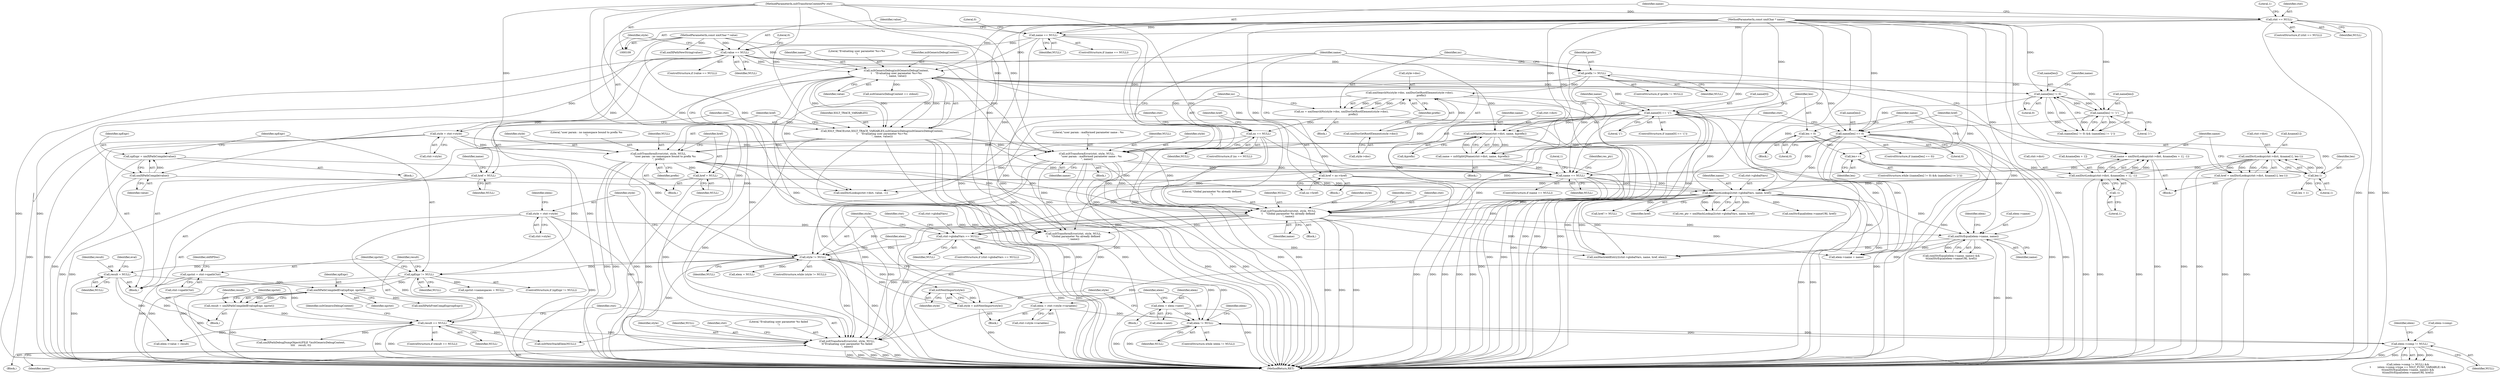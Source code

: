 digraph "0_Chrome_96dbafe288dbe2f0cc45fa3c39daf6d0c37acbab_45@pointer" {
"1000510" [label="(Call,xsltTransformError(ctxt, style, NULL,\n\t\t\"Evaluating user parameter %s failed\n\", name))"];
"1000258" [label="(Call,xsltTransformError(ctxt, style, NULL,\n                \"user param : no namespace bound to prefix %s\n\", prefix))"];
"1000147" [label="(Call,XSLT_TRACE(ctxt,XSLT_TRACE_VARIABLES,xsltGenericDebug(xsltGenericDebugContext,\n\t    \"Evaluating user parameter %s=%s\n\", name, value)))"];
"1000124" [label="(Call,ctxt == NULL)"];
"1000110" [label="(MethodParameterIn,xsltTransformContextPtr ctxt)"];
"1000150" [label="(Call,xsltGenericDebug(xsltGenericDebugContext,\n\t    \"Evaluating user parameter %s=%s\n\", name, value))"];
"1000131" [label="(Call,name == NULL)"];
"1000111" [label="(MethodParameterIn,const xmlChar * name)"];
"1000137" [label="(Call,value == NULL)"];
"1000112" [label="(MethodParameterIn,const xmlChar * value)"];
"1000142" [label="(Call,style = ctxt->style)"];
"1000254" [label="(Call,ns == NULL)"];
"1000242" [label="(Call,ns = xmlSearchNs(style->doc, xmlDocGetRootElement(style->doc),\n                             prefix))"];
"1000244" [label="(Call,xmlSearchNs(style->doc, xmlDocGetRootElement(style->doc),\n                             prefix))"];
"1000248" [label="(Call,xmlDocGetRootElement(style->doc))"];
"1000237" [label="(Call,prefix != NULL)"];
"1000190" [label="(Call,xsltTransformError(ctxt, style, NULL,\n           \"user param : malformed parameter name : %s\n\", name))"];
"1000184" [label="(Call,name[len] == 0)"];
"1000171" [label="(Call,name[len] != 0)"];
"1000176" [label="(Call,name[len] != '}')"];
"1000159" [label="(Call,name[0] == '{')"];
"1000294" [label="(Call,xsltTransformError(ctxt, style, NULL,\n\t    \"Global parameter %s already defined\n\", name))"];
"1000275" [label="(Call,name == NULL)"];
"1000211" [label="(Call,name = xmlDictLookup(ctxt->dict, &name[len + 1], -1))"];
"1000213" [label="(Call,xmlDictLookup(ctxt->dict, &name[len + 1], -1))"];
"1000200" [label="(Call,xmlDictLookup(ctxt->dict, &name[1], len-1))"];
"1000208" [label="(Call,len-1)"];
"1000181" [label="(Call,len++)"];
"1000166" [label="(Call,len = 0)"];
"1000223" [label="(Call,-1)"];
"1000227" [label="(Call,name = xsltSplitQName(ctxt->dict, name, &prefix))"];
"1000229" [label="(Call,xsltSplitQName(ctxt->dict, name, &prefix))"];
"1000283" [label="(Call,xmlHashLookup2(ctxt->globalVars, name, href))"];
"1000264" [label="(Call,href = NULL)"];
"1000198" [label="(Call,href = xmlDictLookup(ctxt->dict, &name[1], len-1))"];
"1000269" [label="(Call,href = ns->href)"];
"1000155" [label="(Call,href = NULL)"];
"1000367" [label="(Call,style = ctxt->style)"];
"1000506" [label="(Call,result == NULL)"];
"1000375" [label="(Call,result = NULL)"];
"1000313" [label="(Call,style != NULL)"];
"1000363" [label="(Call,style = xsltNextImport(style))"];
"1000365" [label="(Call,xsltNextImport(style))"];
"1000301" [label="(Call,ctxt->globalVars == NULL)"];
"1000325" [label="(Call,elem != NULL)"];
"1000317" [label="(Call,elem = ctxt->style->variables)"];
"1000358" [label="(Call,elem = elem->next)"];
"1000331" [label="(Call,elem->comp != NULL)"];
"1000468" [label="(Call,result = xmlXPathCompiledEval(xpExpr, xpctxt))"];
"1000470" [label="(Call,xmlXPathCompiledEval(xpExpr, xpctxt))"];
"1000388" [label="(Call,xpExpr != NULL)"];
"1000383" [label="(Call,xpExpr = xmlXPathCompile(value))"];
"1000385" [label="(Call,xmlXPathCompile(value))"];
"1000399" [label="(Call,xpctxt = ctxt->xpathCtxt)"];
"1000345" [label="(Call,xmlStrEqual(elem->name, name))"];
"1000182" [label="(Identifier,len)"];
"1000509" [label="(Block,)"];
"1000242" [label="(Call,ns = xmlSearchNs(style->doc, xmlDocGetRootElement(style->doc),\n                             prefix))"];
"1000564" [label="(Call,href != NULL)"];
"1000385" [label="(Call,xmlXPathCompile(value))"];
"1000326" [label="(Identifier,elem)"];
"1000243" [label="(Identifier,ns)"];
"1000349" [label="(Identifier,name)"];
"1000220" [label="(Call,len + 1)"];
"1000315" [label="(Identifier,NULL)"];
"1000258" [label="(Call,xsltTransformError(ctxt, style, NULL,\n                \"user param : no namespace bound to prefix %s\n\", prefix))"];
"1000151" [label="(Identifier,xsltGenericDebugContext)"];
"1000314" [label="(Identifier,style)"];
"1000257" [label="(Block,)"];
"1000137" [label="(Call,value == NULL)"];
"1000212" [label="(Identifier,name)"];
"1000270" [label="(Identifier,href)"];
"1000386" [label="(Identifier,value)"];
"1000373" [label="(Identifier,elem)"];
"1000301" [label="(Call,ctxt->globalVars == NULL)"];
"1000380" [label="(Identifier,eval)"];
"1000277" [label="(Identifier,NULL)"];
"1000141" [label="(Literal,0)"];
"1000213" [label="(Call,xmlDictLookup(ctxt->dict, &name[len + 1], -1))"];
"1000505" [label="(ControlStructure,if (result == NULL))"];
"1000210" [label="(Literal,1)"];
"1000156" [label="(Identifier,href)"];
"1000468" [label="(Call,result = xmlXPathCompiledEval(xpExpr, xpctxt))"];
"1000271" [label="(Call,ns->href)"];
"1000390" [label="(Identifier,NULL)"];
"1000346" [label="(Call,elem->name)"];
"1000211" [label="(Call,name = xmlDictLookup(ctxt->dict, &name[len + 1], -1))"];
"1000124" [label="(Call,ctxt == NULL)"];
"1000511" [label="(Identifier,ctxt)"];
"1000178" [label="(Identifier,name)"];
"1000608" [label="(Call,xmlHashAddEntry2(ctxt->globalVars, name, href, elem))"];
"1000240" [label="(Block,)"];
"1000217" [label="(Call,&name[len + 1])"];
"1000344" [label="(Call,(xmlStrEqual(elem->name, name)) &&\n\t\t(xmlStrEqual(elem->nameURI, href)))"];
"1000265" [label="(Identifier,href)"];
"1000470" [label="(Call,xmlXPathCompiledEval(xpExpr, xpctxt))"];
"1000514" [label="(Literal,\"Evaluating user parameter %s failed\n\")"];
"1000228" [label="(Identifier,name)"];
"1000275" [label="(Call,name == NULL)"];
"1000233" [label="(Identifier,name)"];
"1000195" [label="(Identifier,name)"];
"1000154" [label="(Identifier,value)"];
"1000176" [label="(Call,name[len] != '}')"];
"1000510" [label="(Call,xsltTransformError(ctxt, style, NULL,\n\t\t\"Evaluating user parameter %s failed\n\", name))"];
"1000313" [label="(Call,style != NULL)"];
"1000114" [label="(Block,)"];
"1000132" [label="(Identifier,name)"];
"1000170" [label="(Call,(name[len] != 0) && (name[len] != '}'))"];
"1000209" [label="(Identifier,len)"];
"1000234" [label="(Call,&prefix)"];
"1000328" [label="(Block,)"];
"1000352" [label="(Identifier,elem)"];
"1000236" [label="(ControlStructure,if (prefix != NULL))"];
"1000123" [label="(ControlStructure,if (ctxt == NULL))"];
"1000227" [label="(Call,name = xsltSplitQName(ctxt->dict, name, &prefix))"];
"1000144" [label="(Call,ctxt->style)"];
"1000325" [label="(Call,elem != NULL)"];
"1000512" [label="(Identifier,style)"];
"1000126" [label="(Identifier,NULL)"];
"1000503" [label="(Call,xmlXPathFreeCompExpr(xpExpr))"];
"1000287" [label="(Identifier,name)"];
"1000597" [label="(Call,xmlXPathNewString(value))"];
"1000319" [label="(Call,ctxt->style->variables)"];
"1000401" [label="(Call,ctxt->xpathCtxt)"];
"1000335" [label="(Identifier,NULL)"];
"1000177" [label="(Call,name[len])"];
"1000367" [label="(Call,style = ctxt->style)"];
"1000143" [label="(Identifier,style)"];
"1000256" [label="(Identifier,NULL)"];
"1000513" [label="(Identifier,NULL)"];
"1000252" [label="(Identifier,prefix)"];
"1000167" [label="(Identifier,len)"];
"1000297" [label="(Identifier,NULL)"];
"1000331" [label="(Call,elem->comp != NULL)"];
"1000248" [label="(Call,xmlDocGetRootElement(style->doc))"];
"1000171" [label="(Call,name[len] != 0)"];
"1000527" [label="(Identifier,xsltGenericDebugContext)"];
"1000458" [label="(Call,xpctxt->namespaces = NULL)"];
"1000189" [label="(Block,)"];
"1000340" [label="(Identifier,elem)"];
"1000161" [label="(Identifier,name)"];
"1000142" [label="(Call,style = ctxt->style)"];
"1000164" [label="(Block,)"];
"1000136" [label="(ControlStructure,if (value == NULL))"];
"1000160" [label="(Call,name[0])"];
"1000169" [label="(ControlStructure,while ((name[len] != 0) && (name[len] != '}')))"];
"1000308" [label="(Identifier,ctxt)"];
"1000200" [label="(Call,xmlDictLookup(ctxt->dict, &name[1], len-1))"];
"1000264" [label="(Call,href = NULL)"];
"1000245" [label="(Call,style->doc)"];
"1000375" [label="(Call,result = NULL)"];
"1000168" [label="(Literal,0)"];
"1000149" [label="(Identifier,XSLT_TRACE_VARIABLES)"];
"1000244" [label="(Call,xmlSearchNs(style->doc, xmlDocGetRootElement(style->doc),\n                             prefix))"];
"1000400" [label="(Identifier,xpctxt)"];
"1000383" [label="(Call,xpExpr = xmlXPathCompile(value))"];
"1000263" [label="(Identifier,prefix)"];
"1000226" [label="(Block,)"];
"1000365" [label="(Call,xsltNextImport(style))"];
"1000547" [label="(Call,elem->name = name)"];
"1000192" [label="(Identifier,style)"];
"1000288" [label="(Identifier,href)"];
"1000260" [label="(Identifier,style)"];
"1000405" [label="(Identifier,oldXPDoc)"];
"1000318" [label="(Identifier,elem)"];
"1000296" [label="(Identifier,style)"];
"1000387" [label="(ControlStructure,if (xpExpr != NULL))"];
"1000175" [label="(Literal,0)"];
"1000224" [label="(Literal,1)"];
"1000330" [label="(Call,(elem->comp != NULL) &&\n\t        (elem->comp->type == XSLT_FUNC_VARIABLE) &&\n\t\t(xmlStrEqual(elem->name, name)) &&\n\t\t(xmlStrEqual(elem->nameURI, href)))"];
"1000345" [label="(Call,xmlStrEqual(elem->name, name))"];
"1000475" [label="(Identifier,xpctxt)"];
"1000281" [label="(Call,res_ptr = xmlHashLookup2(ctxt->globalVars, name, href))"];
"1000294" [label="(Call,xsltTransformError(ctxt, style, NULL,\n\t    \"Global parameter %s already defined\n\", name))"];
"1000622" [label="(Call,xsltTransformError(ctxt, style, NULL,\n\t    \"Global parameter %s already defined\n\", name))"];
"1000130" [label="(ControlStructure,if (name == NULL))"];
"1000540" [label="(Call,xsltNewStackElem(NULL))"];
"1000366" [label="(Identifier,style)"];
"1000372" [label="(Call,elem = NULL)"];
"1000360" [label="(Call,elem->next)"];
"1000249" [label="(Call,style->doc)"];
"1000155" [label="(Call,href = NULL)"];
"1000303" [label="(Identifier,ctxt)"];
"1000157" [label="(Identifier,NULL)"];
"1000111" [label="(MethodParameterIn,const xmlChar * name)"];
"1000204" [label="(Call,&name[1])"];
"1000110" [label="(MethodParameterIn,xsltTransformContextPtr ctxt)"];
"1000305" [label="(Identifier,NULL)"];
"1000190" [label="(Call,xsltTransformError(ctxt, style, NULL,\n           \"user param : malformed parameter name : %s\n\", name))"];
"1000359" [label="(Identifier,elem)"];
"1000148" [label="(Identifier,ctxt)"];
"1000147" [label="(Call,XSLT_TRACE(ctxt,XSLT_TRACE_VARIABLES,xsltGenericDebug(xsltGenericDebugContext,\n\t    \"Evaluating user parameter %s=%s\n\", name, value)))"];
"1000299" [label="(Identifier,name)"];
"1000230" [label="(Call,ctxt->dict)"];
"1000183" [label="(ControlStructure,if (name[len] == 0))"];
"1000376" [label="(Identifier,result)"];
"1000153" [label="(Identifier,name)"];
"1000133" [label="(Identifier,NULL)"];
"1000300" [label="(ControlStructure,if (ctxt->globalVars == NULL))"];
"1000131" [label="(Call,name == NULL)"];
"1000532" [label="(Call,xmlXPathDebugDumpObject((FILE *)xsltGenericDebugContext,\n\t\t\t\t    result, 0))"];
"1000282" [label="(Identifier,res_ptr)"];
"1000269" [label="(Call,href = ns->href)"];
"1000253" [label="(ControlStructure,if (ns == NULL))"];
"1000507" [label="(Identifier,result)"];
"1000268" [label="(Block,)"];
"1000358" [label="(Call,elem = elem->next)"];
"1000283" [label="(Call,xmlHashLookup2(ctxt->globalVars, name, href))"];
"1000368" [label="(Identifier,style)"];
"1000274" [label="(ControlStructure,if (name == NULL))"];
"1000280" [label="(Literal,1)"];
"1000152" [label="(Literal,\"Evaluating user parameter %s=%s\n\")"];
"1000276" [label="(Identifier,name)"];
"1000317" [label="(Call,elem = ctxt->style->variables)"];
"1000150" [label="(Call,xsltGenericDebug(xsltGenericDebugContext,\n\t    \"Evaluating user parameter %s=%s\n\", name, value))"];
"1000601" [label="(Call,elem->value = result)"];
"1000259" [label="(Identifier,ctxt)"];
"1000158" [label="(ControlStructure,if (name[0] == '{'))"];
"1000208" [label="(Call,len-1)"];
"1000262" [label="(Literal,\"user param : no namespace bound to prefix %s\n\")"];
"1000389" [label="(Identifier,xpExpr)"];
"1000384" [label="(Identifier,xpExpr)"];
"1000515" [label="(Identifier,name)"];
"1000324" [label="(ControlStructure,while (elem != NULL))"];
"1000369" [label="(Call,ctxt->style)"];
"1000254" [label="(Call,ns == NULL)"];
"1000364" [label="(Identifier,style)"];
"1000327" [label="(Identifier,NULL)"];
"1000139" [label="(Identifier,NULL)"];
"1000197" [label="(Block,)"];
"1000166" [label="(Call,len = 0)"];
"1000388" [label="(Call,xpExpr != NULL)"];
"1000188" [label="(Literal,0)"];
"1000382" [label="(Block,)"];
"1000198" [label="(Call,href = xmlDictLookup(ctxt->dict, &name[1], len-1))"];
"1000526" [label="(Call,xsltGenericDebugContext == stdout)"];
"1000316" [label="(Block,)"];
"1000191" [label="(Identifier,ctxt)"];
"1000223" [label="(Call,-1)"];
"1000194" [label="(Literal,\"user param : malformed parameter name : %s\n\")"];
"1000332" [label="(Call,elem->comp)"];
"1000180" [label="(Literal,'}')"];
"1000284" [label="(Call,ctxt->globalVars)"];
"1000518" [label="(Identifier,ctxt)"];
"1000295" [label="(Identifier,ctxt)"];
"1000471" [label="(Identifier,xpExpr)"];
"1000184" [label="(Call,name[len] == 0)"];
"1000138" [label="(Identifier,value)"];
"1000135" [label="(Literal,0)"];
"1000214" [label="(Call,ctxt->dict)"];
"1000298" [label="(Literal,\"Global parameter %s already defined\n\")"];
"1000312" [label="(ControlStructure,while (style != NULL))"];
"1000391" [label="(Block,)"];
"1000237" [label="(Call,prefix != NULL)"];
"1000129" [label="(Literal,1)"];
"1000229" [label="(Call,xsltSplitQName(ctxt->dict, name, &prefix))"];
"1000266" [label="(Identifier,NULL)"];
"1000556" [label="(Call,xmlDictLookup(ctxt->dict, value, -1))"];
"1000508" [label="(Identifier,NULL)"];
"1000159" [label="(Call,name[0] == '{')"];
"1000125" [label="(Identifier,ctxt)"];
"1000472" [label="(Identifier,xpctxt)"];
"1000506" [label="(Call,result == NULL)"];
"1000112" [label="(MethodParameterIn,const xmlChar * value)"];
"1000630" [label="(MethodReturn,RET)"];
"1000255" [label="(Identifier,ns)"];
"1000293" [label="(Block,)"];
"1000377" [label="(Identifier,NULL)"];
"1000163" [label="(Literal,'{')"];
"1000350" [label="(Call,xmlStrEqual(elem->nameURI, href))"];
"1000238" [label="(Identifier,prefix)"];
"1000201" [label="(Call,ctxt->dict)"];
"1000399" [label="(Call,xpctxt = ctxt->xpathCtxt)"];
"1000261" [label="(Identifier,NULL)"];
"1000469" [label="(Identifier,result)"];
"1000173" [label="(Identifier,name)"];
"1000333" [label="(Identifier,elem)"];
"1000172" [label="(Call,name[len])"];
"1000185" [label="(Call,name[len])"];
"1000199" [label="(Identifier,href)"];
"1000193" [label="(Identifier,NULL)"];
"1000363" [label="(Call,style = xsltNextImport(style))"];
"1000302" [label="(Call,ctxt->globalVars)"];
"1000239" [label="(Identifier,NULL)"];
"1000181" [label="(Call,len++)"];
"1000510" -> "1000509"  [label="AST: "];
"1000510" -> "1000515"  [label="CFG: "];
"1000511" -> "1000510"  [label="AST: "];
"1000512" -> "1000510"  [label="AST: "];
"1000513" -> "1000510"  [label="AST: "];
"1000514" -> "1000510"  [label="AST: "];
"1000515" -> "1000510"  [label="AST: "];
"1000518" -> "1000510"  [label="CFG: "];
"1000510" -> "1000630"  [label="DDG: "];
"1000510" -> "1000630"  [label="DDG: "];
"1000510" -> "1000630"  [label="DDG: "];
"1000510" -> "1000630"  [label="DDG: "];
"1000510" -> "1000630"  [label="DDG: "];
"1000258" -> "1000510"  [label="DDG: "];
"1000190" -> "1000510"  [label="DDG: "];
"1000147" -> "1000510"  [label="DDG: "];
"1000294" -> "1000510"  [label="DDG: "];
"1000294" -> "1000510"  [label="DDG: "];
"1000110" -> "1000510"  [label="DDG: "];
"1000367" -> "1000510"  [label="DDG: "];
"1000506" -> "1000510"  [label="DDG: "];
"1000345" -> "1000510"  [label="DDG: "];
"1000184" -> "1000510"  [label="DDG: "];
"1000283" -> "1000510"  [label="DDG: "];
"1000159" -> "1000510"  [label="DDG: "];
"1000111" -> "1000510"  [label="DDG: "];
"1000258" -> "1000257"  [label="AST: "];
"1000258" -> "1000263"  [label="CFG: "];
"1000259" -> "1000258"  [label="AST: "];
"1000260" -> "1000258"  [label="AST: "];
"1000261" -> "1000258"  [label="AST: "];
"1000262" -> "1000258"  [label="AST: "];
"1000263" -> "1000258"  [label="AST: "];
"1000265" -> "1000258"  [label="CFG: "];
"1000258" -> "1000630"  [label="DDG: "];
"1000258" -> "1000630"  [label="DDG: "];
"1000258" -> "1000630"  [label="DDG: "];
"1000258" -> "1000630"  [label="DDG: "];
"1000147" -> "1000258"  [label="DDG: "];
"1000110" -> "1000258"  [label="DDG: "];
"1000142" -> "1000258"  [label="DDG: "];
"1000254" -> "1000258"  [label="DDG: "];
"1000244" -> "1000258"  [label="DDG: "];
"1000258" -> "1000264"  [label="DDG: "];
"1000258" -> "1000275"  [label="DDG: "];
"1000258" -> "1000294"  [label="DDG: "];
"1000258" -> "1000294"  [label="DDG: "];
"1000258" -> "1000313"  [label="DDG: "];
"1000258" -> "1000622"  [label="DDG: "];
"1000147" -> "1000114"  [label="AST: "];
"1000147" -> "1000150"  [label="CFG: "];
"1000148" -> "1000147"  [label="AST: "];
"1000149" -> "1000147"  [label="AST: "];
"1000150" -> "1000147"  [label="AST: "];
"1000156" -> "1000147"  [label="CFG: "];
"1000147" -> "1000630"  [label="DDG: "];
"1000147" -> "1000630"  [label="DDG: "];
"1000147" -> "1000630"  [label="DDG: "];
"1000147" -> "1000630"  [label="DDG: "];
"1000124" -> "1000147"  [label="DDG: "];
"1000110" -> "1000147"  [label="DDG: "];
"1000150" -> "1000147"  [label="DDG: "];
"1000150" -> "1000147"  [label="DDG: "];
"1000150" -> "1000147"  [label="DDG: "];
"1000150" -> "1000147"  [label="DDG: "];
"1000147" -> "1000190"  [label="DDG: "];
"1000147" -> "1000294"  [label="DDG: "];
"1000147" -> "1000622"  [label="DDG: "];
"1000124" -> "1000123"  [label="AST: "];
"1000124" -> "1000126"  [label="CFG: "];
"1000125" -> "1000124"  [label="AST: "];
"1000126" -> "1000124"  [label="AST: "];
"1000129" -> "1000124"  [label="CFG: "];
"1000132" -> "1000124"  [label="CFG: "];
"1000124" -> "1000630"  [label="DDG: "];
"1000124" -> "1000630"  [label="DDG: "];
"1000124" -> "1000630"  [label="DDG: "];
"1000110" -> "1000124"  [label="DDG: "];
"1000124" -> "1000131"  [label="DDG: "];
"1000110" -> "1000109"  [label="AST: "];
"1000110" -> "1000630"  [label="DDG: "];
"1000110" -> "1000190"  [label="DDG: "];
"1000110" -> "1000294"  [label="DDG: "];
"1000110" -> "1000622"  [label="DDG: "];
"1000150" -> "1000154"  [label="CFG: "];
"1000151" -> "1000150"  [label="AST: "];
"1000152" -> "1000150"  [label="AST: "];
"1000153" -> "1000150"  [label="AST: "];
"1000154" -> "1000150"  [label="AST: "];
"1000150" -> "1000630"  [label="DDG: "];
"1000150" -> "1000630"  [label="DDG: "];
"1000131" -> "1000150"  [label="DDG: "];
"1000111" -> "1000150"  [label="DDG: "];
"1000137" -> "1000150"  [label="DDG: "];
"1000112" -> "1000150"  [label="DDG: "];
"1000150" -> "1000159"  [label="DDG: "];
"1000150" -> "1000171"  [label="DDG: "];
"1000150" -> "1000176"  [label="DDG: "];
"1000150" -> "1000184"  [label="DDG: "];
"1000150" -> "1000190"  [label="DDG: "];
"1000150" -> "1000229"  [label="DDG: "];
"1000150" -> "1000385"  [label="DDG: "];
"1000150" -> "1000526"  [label="DDG: "];
"1000150" -> "1000556"  [label="DDG: "];
"1000131" -> "1000130"  [label="AST: "];
"1000131" -> "1000133"  [label="CFG: "];
"1000132" -> "1000131"  [label="AST: "];
"1000133" -> "1000131"  [label="AST: "];
"1000135" -> "1000131"  [label="CFG: "];
"1000138" -> "1000131"  [label="CFG: "];
"1000131" -> "1000630"  [label="DDG: "];
"1000131" -> "1000630"  [label="DDG: "];
"1000131" -> "1000630"  [label="DDG: "];
"1000111" -> "1000131"  [label="DDG: "];
"1000131" -> "1000137"  [label="DDG: "];
"1000111" -> "1000109"  [label="AST: "];
"1000111" -> "1000630"  [label="DDG: "];
"1000111" -> "1000159"  [label="DDG: "];
"1000111" -> "1000171"  [label="DDG: "];
"1000111" -> "1000176"  [label="DDG: "];
"1000111" -> "1000184"  [label="DDG: "];
"1000111" -> "1000190"  [label="DDG: "];
"1000111" -> "1000211"  [label="DDG: "];
"1000111" -> "1000227"  [label="DDG: "];
"1000111" -> "1000229"  [label="DDG: "];
"1000111" -> "1000275"  [label="DDG: "];
"1000111" -> "1000283"  [label="DDG: "];
"1000111" -> "1000294"  [label="DDG: "];
"1000111" -> "1000345"  [label="DDG: "];
"1000111" -> "1000547"  [label="DDG: "];
"1000111" -> "1000608"  [label="DDG: "];
"1000111" -> "1000622"  [label="DDG: "];
"1000137" -> "1000136"  [label="AST: "];
"1000137" -> "1000139"  [label="CFG: "];
"1000138" -> "1000137"  [label="AST: "];
"1000139" -> "1000137"  [label="AST: "];
"1000141" -> "1000137"  [label="CFG: "];
"1000143" -> "1000137"  [label="CFG: "];
"1000137" -> "1000630"  [label="DDG: "];
"1000137" -> "1000630"  [label="DDG: "];
"1000137" -> "1000630"  [label="DDG: "];
"1000112" -> "1000137"  [label="DDG: "];
"1000137" -> "1000155"  [label="DDG: "];
"1000137" -> "1000190"  [label="DDG: "];
"1000137" -> "1000237"  [label="DDG: "];
"1000137" -> "1000275"  [label="DDG: "];
"1000112" -> "1000109"  [label="AST: "];
"1000112" -> "1000630"  [label="DDG: "];
"1000112" -> "1000385"  [label="DDG: "];
"1000112" -> "1000556"  [label="DDG: "];
"1000112" -> "1000597"  [label="DDG: "];
"1000142" -> "1000114"  [label="AST: "];
"1000142" -> "1000144"  [label="CFG: "];
"1000143" -> "1000142"  [label="AST: "];
"1000144" -> "1000142"  [label="AST: "];
"1000148" -> "1000142"  [label="CFG: "];
"1000142" -> "1000630"  [label="DDG: "];
"1000142" -> "1000630"  [label="DDG: "];
"1000142" -> "1000190"  [label="DDG: "];
"1000142" -> "1000294"  [label="DDG: "];
"1000142" -> "1000313"  [label="DDG: "];
"1000254" -> "1000253"  [label="AST: "];
"1000254" -> "1000256"  [label="CFG: "];
"1000255" -> "1000254"  [label="AST: "];
"1000256" -> "1000254"  [label="AST: "];
"1000259" -> "1000254"  [label="CFG: "];
"1000270" -> "1000254"  [label="CFG: "];
"1000254" -> "1000630"  [label="DDG: "];
"1000254" -> "1000630"  [label="DDG: "];
"1000242" -> "1000254"  [label="DDG: "];
"1000237" -> "1000254"  [label="DDG: "];
"1000254" -> "1000275"  [label="DDG: "];
"1000242" -> "1000240"  [label="AST: "];
"1000242" -> "1000244"  [label="CFG: "];
"1000243" -> "1000242"  [label="AST: "];
"1000244" -> "1000242"  [label="AST: "];
"1000255" -> "1000242"  [label="CFG: "];
"1000242" -> "1000630"  [label="DDG: "];
"1000244" -> "1000242"  [label="DDG: "];
"1000244" -> "1000242"  [label="DDG: "];
"1000244" -> "1000242"  [label="DDG: "];
"1000244" -> "1000252"  [label="CFG: "];
"1000245" -> "1000244"  [label="AST: "];
"1000248" -> "1000244"  [label="AST: "];
"1000252" -> "1000244"  [label="AST: "];
"1000244" -> "1000630"  [label="DDG: "];
"1000244" -> "1000630"  [label="DDG: "];
"1000244" -> "1000630"  [label="DDG: "];
"1000248" -> "1000244"  [label="DDG: "];
"1000237" -> "1000244"  [label="DDG: "];
"1000248" -> "1000249"  [label="CFG: "];
"1000249" -> "1000248"  [label="AST: "];
"1000252" -> "1000248"  [label="CFG: "];
"1000237" -> "1000236"  [label="AST: "];
"1000237" -> "1000239"  [label="CFG: "];
"1000238" -> "1000237"  [label="AST: "];
"1000239" -> "1000237"  [label="AST: "];
"1000243" -> "1000237"  [label="CFG: "];
"1000276" -> "1000237"  [label="CFG: "];
"1000237" -> "1000630"  [label="DDG: "];
"1000237" -> "1000630"  [label="DDG: "];
"1000237" -> "1000275"  [label="DDG: "];
"1000190" -> "1000189"  [label="AST: "];
"1000190" -> "1000195"  [label="CFG: "];
"1000191" -> "1000190"  [label="AST: "];
"1000192" -> "1000190"  [label="AST: "];
"1000193" -> "1000190"  [label="AST: "];
"1000194" -> "1000190"  [label="AST: "];
"1000195" -> "1000190"  [label="AST: "];
"1000276" -> "1000190"  [label="CFG: "];
"1000190" -> "1000630"  [label="DDG: "];
"1000190" -> "1000630"  [label="DDG: "];
"1000190" -> "1000630"  [label="DDG: "];
"1000184" -> "1000190"  [label="DDG: "];
"1000159" -> "1000190"  [label="DDG: "];
"1000190" -> "1000275"  [label="DDG: "];
"1000190" -> "1000275"  [label="DDG: "];
"1000190" -> "1000294"  [label="DDG: "];
"1000190" -> "1000294"  [label="DDG: "];
"1000190" -> "1000313"  [label="DDG: "];
"1000190" -> "1000622"  [label="DDG: "];
"1000184" -> "1000183"  [label="AST: "];
"1000184" -> "1000188"  [label="CFG: "];
"1000185" -> "1000184"  [label="AST: "];
"1000188" -> "1000184"  [label="AST: "];
"1000191" -> "1000184"  [label="CFG: "];
"1000199" -> "1000184"  [label="CFG: "];
"1000184" -> "1000630"  [label="DDG: "];
"1000184" -> "1000630"  [label="DDG: "];
"1000171" -> "1000184"  [label="DDG: "];
"1000176" -> "1000184"  [label="DDG: "];
"1000184" -> "1000275"  [label="DDG: "];
"1000184" -> "1000283"  [label="DDG: "];
"1000184" -> "1000294"  [label="DDG: "];
"1000184" -> "1000345"  [label="DDG: "];
"1000184" -> "1000547"  [label="DDG: "];
"1000184" -> "1000608"  [label="DDG: "];
"1000184" -> "1000622"  [label="DDG: "];
"1000171" -> "1000170"  [label="AST: "];
"1000171" -> "1000175"  [label="CFG: "];
"1000172" -> "1000171"  [label="AST: "];
"1000175" -> "1000171"  [label="AST: "];
"1000178" -> "1000171"  [label="CFG: "];
"1000170" -> "1000171"  [label="CFG: "];
"1000171" -> "1000170"  [label="DDG: "];
"1000171" -> "1000170"  [label="DDG: "];
"1000176" -> "1000171"  [label="DDG: "];
"1000171" -> "1000176"  [label="DDG: "];
"1000176" -> "1000170"  [label="AST: "];
"1000176" -> "1000180"  [label="CFG: "];
"1000177" -> "1000176"  [label="AST: "];
"1000180" -> "1000176"  [label="AST: "];
"1000170" -> "1000176"  [label="CFG: "];
"1000176" -> "1000170"  [label="DDG: "];
"1000176" -> "1000170"  [label="DDG: "];
"1000159" -> "1000158"  [label="AST: "];
"1000159" -> "1000163"  [label="CFG: "];
"1000160" -> "1000159"  [label="AST: "];
"1000163" -> "1000159"  [label="AST: "];
"1000167" -> "1000159"  [label="CFG: "];
"1000228" -> "1000159"  [label="CFG: "];
"1000159" -> "1000630"  [label="DDG: "];
"1000159" -> "1000630"  [label="DDG: "];
"1000159" -> "1000229"  [label="DDG: "];
"1000159" -> "1000275"  [label="DDG: "];
"1000159" -> "1000283"  [label="DDG: "];
"1000159" -> "1000294"  [label="DDG: "];
"1000159" -> "1000345"  [label="DDG: "];
"1000159" -> "1000547"  [label="DDG: "];
"1000159" -> "1000608"  [label="DDG: "];
"1000159" -> "1000622"  [label="DDG: "];
"1000294" -> "1000293"  [label="AST: "];
"1000294" -> "1000299"  [label="CFG: "];
"1000295" -> "1000294"  [label="AST: "];
"1000296" -> "1000294"  [label="AST: "];
"1000297" -> "1000294"  [label="AST: "];
"1000298" -> "1000294"  [label="AST: "];
"1000299" -> "1000294"  [label="AST: "];
"1000303" -> "1000294"  [label="CFG: "];
"1000294" -> "1000630"  [label="DDG: "];
"1000294" -> "1000630"  [label="DDG: "];
"1000294" -> "1000630"  [label="DDG: "];
"1000275" -> "1000294"  [label="DDG: "];
"1000283" -> "1000294"  [label="DDG: "];
"1000294" -> "1000301"  [label="DDG: "];
"1000294" -> "1000313"  [label="DDG: "];
"1000294" -> "1000345"  [label="DDG: "];
"1000294" -> "1000547"  [label="DDG: "];
"1000294" -> "1000608"  [label="DDG: "];
"1000294" -> "1000622"  [label="DDG: "];
"1000275" -> "1000274"  [label="AST: "];
"1000275" -> "1000277"  [label="CFG: "];
"1000276" -> "1000275"  [label="AST: "];
"1000277" -> "1000275"  [label="AST: "];
"1000280" -> "1000275"  [label="CFG: "];
"1000282" -> "1000275"  [label="CFG: "];
"1000275" -> "1000630"  [label="DDG: "];
"1000275" -> "1000630"  [label="DDG: "];
"1000275" -> "1000630"  [label="DDG: "];
"1000211" -> "1000275"  [label="DDG: "];
"1000227" -> "1000275"  [label="DDG: "];
"1000275" -> "1000283"  [label="DDG: "];
"1000275" -> "1000301"  [label="DDG: "];
"1000211" -> "1000197"  [label="AST: "];
"1000211" -> "1000213"  [label="CFG: "];
"1000212" -> "1000211"  [label="AST: "];
"1000213" -> "1000211"  [label="AST: "];
"1000276" -> "1000211"  [label="CFG: "];
"1000211" -> "1000630"  [label="DDG: "];
"1000213" -> "1000211"  [label="DDG: "];
"1000213" -> "1000211"  [label="DDG: "];
"1000213" -> "1000211"  [label="DDG: "];
"1000213" -> "1000223"  [label="CFG: "];
"1000214" -> "1000213"  [label="AST: "];
"1000217" -> "1000213"  [label="AST: "];
"1000223" -> "1000213"  [label="AST: "];
"1000213" -> "1000630"  [label="DDG: "];
"1000213" -> "1000630"  [label="DDG: "];
"1000213" -> "1000630"  [label="DDG: "];
"1000200" -> "1000213"  [label="DDG: "];
"1000223" -> "1000213"  [label="DDG: "];
"1000213" -> "1000556"  [label="DDG: "];
"1000200" -> "1000198"  [label="AST: "];
"1000200" -> "1000208"  [label="CFG: "];
"1000201" -> "1000200"  [label="AST: "];
"1000204" -> "1000200"  [label="AST: "];
"1000208" -> "1000200"  [label="AST: "];
"1000198" -> "1000200"  [label="CFG: "];
"1000200" -> "1000630"  [label="DDG: "];
"1000200" -> "1000630"  [label="DDG: "];
"1000200" -> "1000198"  [label="DDG: "];
"1000200" -> "1000198"  [label="DDG: "];
"1000200" -> "1000198"  [label="DDG: "];
"1000208" -> "1000200"  [label="DDG: "];
"1000208" -> "1000200"  [label="DDG: "];
"1000208" -> "1000210"  [label="CFG: "];
"1000209" -> "1000208"  [label="AST: "];
"1000210" -> "1000208"  [label="AST: "];
"1000181" -> "1000208"  [label="DDG: "];
"1000166" -> "1000208"  [label="DDG: "];
"1000208" -> "1000220"  [label="DDG: "];
"1000181" -> "1000169"  [label="AST: "];
"1000181" -> "1000182"  [label="CFG: "];
"1000182" -> "1000181"  [label="AST: "];
"1000173" -> "1000181"  [label="CFG: "];
"1000181" -> "1000630"  [label="DDG: "];
"1000166" -> "1000181"  [label="DDG: "];
"1000166" -> "1000164"  [label="AST: "];
"1000166" -> "1000168"  [label="CFG: "];
"1000167" -> "1000166"  [label="AST: "];
"1000168" -> "1000166"  [label="AST: "];
"1000173" -> "1000166"  [label="CFG: "];
"1000166" -> "1000630"  [label="DDG: "];
"1000223" -> "1000224"  [label="CFG: "];
"1000224" -> "1000223"  [label="AST: "];
"1000227" -> "1000226"  [label="AST: "];
"1000227" -> "1000229"  [label="CFG: "];
"1000228" -> "1000227"  [label="AST: "];
"1000229" -> "1000227"  [label="AST: "];
"1000238" -> "1000227"  [label="CFG: "];
"1000227" -> "1000630"  [label="DDG: "];
"1000229" -> "1000227"  [label="DDG: "];
"1000229" -> "1000227"  [label="DDG: "];
"1000229" -> "1000227"  [label="DDG: "];
"1000229" -> "1000234"  [label="CFG: "];
"1000230" -> "1000229"  [label="AST: "];
"1000233" -> "1000229"  [label="AST: "];
"1000234" -> "1000229"  [label="AST: "];
"1000229" -> "1000630"  [label="DDG: "];
"1000229" -> "1000630"  [label="DDG: "];
"1000229" -> "1000556"  [label="DDG: "];
"1000283" -> "1000281"  [label="AST: "];
"1000283" -> "1000288"  [label="CFG: "];
"1000284" -> "1000283"  [label="AST: "];
"1000287" -> "1000283"  [label="AST: "];
"1000288" -> "1000283"  [label="AST: "];
"1000281" -> "1000283"  [label="CFG: "];
"1000283" -> "1000630"  [label="DDG: "];
"1000283" -> "1000630"  [label="DDG: "];
"1000283" -> "1000281"  [label="DDG: "];
"1000283" -> "1000281"  [label="DDG: "];
"1000283" -> "1000281"  [label="DDG: "];
"1000264" -> "1000283"  [label="DDG: "];
"1000198" -> "1000283"  [label="DDG: "];
"1000269" -> "1000283"  [label="DDG: "];
"1000155" -> "1000283"  [label="DDG: "];
"1000283" -> "1000301"  [label="DDG: "];
"1000283" -> "1000345"  [label="DDG: "];
"1000283" -> "1000350"  [label="DDG: "];
"1000283" -> "1000547"  [label="DDG: "];
"1000283" -> "1000564"  [label="DDG: "];
"1000283" -> "1000608"  [label="DDG: "];
"1000283" -> "1000608"  [label="DDG: "];
"1000264" -> "1000257"  [label="AST: "];
"1000264" -> "1000266"  [label="CFG: "];
"1000265" -> "1000264"  [label="AST: "];
"1000266" -> "1000264"  [label="AST: "];
"1000276" -> "1000264"  [label="CFG: "];
"1000264" -> "1000630"  [label="DDG: "];
"1000198" -> "1000197"  [label="AST: "];
"1000199" -> "1000198"  [label="AST: "];
"1000212" -> "1000198"  [label="CFG: "];
"1000198" -> "1000630"  [label="DDG: "];
"1000198" -> "1000630"  [label="DDG: "];
"1000269" -> "1000268"  [label="AST: "];
"1000269" -> "1000271"  [label="CFG: "];
"1000270" -> "1000269"  [label="AST: "];
"1000271" -> "1000269"  [label="AST: "];
"1000276" -> "1000269"  [label="CFG: "];
"1000269" -> "1000630"  [label="DDG: "];
"1000269" -> "1000630"  [label="DDG: "];
"1000155" -> "1000114"  [label="AST: "];
"1000155" -> "1000157"  [label="CFG: "];
"1000156" -> "1000155"  [label="AST: "];
"1000157" -> "1000155"  [label="AST: "];
"1000161" -> "1000155"  [label="CFG: "];
"1000155" -> "1000630"  [label="DDG: "];
"1000367" -> "1000114"  [label="AST: "];
"1000367" -> "1000369"  [label="CFG: "];
"1000368" -> "1000367"  [label="AST: "];
"1000369" -> "1000367"  [label="AST: "];
"1000373" -> "1000367"  [label="CFG: "];
"1000367" -> "1000630"  [label="DDG: "];
"1000367" -> "1000630"  [label="DDG: "];
"1000367" -> "1000622"  [label="DDG: "];
"1000506" -> "1000505"  [label="AST: "];
"1000506" -> "1000508"  [label="CFG: "];
"1000507" -> "1000506"  [label="AST: "];
"1000508" -> "1000506"  [label="AST: "];
"1000511" -> "1000506"  [label="CFG: "];
"1000527" -> "1000506"  [label="CFG: "];
"1000506" -> "1000630"  [label="DDG: "];
"1000506" -> "1000630"  [label="DDG: "];
"1000375" -> "1000506"  [label="DDG: "];
"1000468" -> "1000506"  [label="DDG: "];
"1000388" -> "1000506"  [label="DDG: "];
"1000506" -> "1000532"  [label="DDG: "];
"1000506" -> "1000540"  [label="DDG: "];
"1000506" -> "1000601"  [label="DDG: "];
"1000375" -> "1000114"  [label="AST: "];
"1000375" -> "1000377"  [label="CFG: "];
"1000376" -> "1000375"  [label="AST: "];
"1000377" -> "1000375"  [label="AST: "];
"1000380" -> "1000375"  [label="CFG: "];
"1000375" -> "1000630"  [label="DDG: "];
"1000313" -> "1000375"  [label="DDG: "];
"1000375" -> "1000532"  [label="DDG: "];
"1000375" -> "1000601"  [label="DDG: "];
"1000313" -> "1000312"  [label="AST: "];
"1000313" -> "1000315"  [label="CFG: "];
"1000314" -> "1000313"  [label="AST: "];
"1000315" -> "1000313"  [label="AST: "];
"1000318" -> "1000313"  [label="CFG: "];
"1000368" -> "1000313"  [label="CFG: "];
"1000313" -> "1000630"  [label="DDG: "];
"1000313" -> "1000630"  [label="DDG: "];
"1000363" -> "1000313"  [label="DDG: "];
"1000301" -> "1000313"  [label="DDG: "];
"1000325" -> "1000313"  [label="DDG: "];
"1000313" -> "1000325"  [label="DDG: "];
"1000313" -> "1000365"  [label="DDG: "];
"1000313" -> "1000372"  [label="DDG: "];
"1000313" -> "1000388"  [label="DDG: "];
"1000313" -> "1000540"  [label="DDG: "];
"1000363" -> "1000316"  [label="AST: "];
"1000363" -> "1000365"  [label="CFG: "];
"1000364" -> "1000363"  [label="AST: "];
"1000365" -> "1000363"  [label="AST: "];
"1000314" -> "1000363"  [label="CFG: "];
"1000363" -> "1000630"  [label="DDG: "];
"1000365" -> "1000363"  [label="DDG: "];
"1000365" -> "1000366"  [label="CFG: "];
"1000366" -> "1000365"  [label="AST: "];
"1000301" -> "1000300"  [label="AST: "];
"1000301" -> "1000305"  [label="CFG: "];
"1000302" -> "1000301"  [label="AST: "];
"1000305" -> "1000301"  [label="AST: "];
"1000308" -> "1000301"  [label="CFG: "];
"1000314" -> "1000301"  [label="CFG: "];
"1000301" -> "1000630"  [label="DDG: "];
"1000301" -> "1000630"  [label="DDG: "];
"1000301" -> "1000608"  [label="DDG: "];
"1000325" -> "1000324"  [label="AST: "];
"1000325" -> "1000327"  [label="CFG: "];
"1000326" -> "1000325"  [label="AST: "];
"1000327" -> "1000325"  [label="AST: "];
"1000333" -> "1000325"  [label="CFG: "];
"1000364" -> "1000325"  [label="CFG: "];
"1000325" -> "1000630"  [label="DDG: "];
"1000325" -> "1000630"  [label="DDG: "];
"1000317" -> "1000325"  [label="DDG: "];
"1000358" -> "1000325"  [label="DDG: "];
"1000331" -> "1000325"  [label="DDG: "];
"1000325" -> "1000331"  [label="DDG: "];
"1000317" -> "1000316"  [label="AST: "];
"1000317" -> "1000319"  [label="CFG: "];
"1000318" -> "1000317"  [label="AST: "];
"1000319" -> "1000317"  [label="AST: "];
"1000326" -> "1000317"  [label="CFG: "];
"1000317" -> "1000630"  [label="DDG: "];
"1000358" -> "1000328"  [label="AST: "];
"1000358" -> "1000360"  [label="CFG: "];
"1000359" -> "1000358"  [label="AST: "];
"1000360" -> "1000358"  [label="AST: "];
"1000326" -> "1000358"  [label="CFG: "];
"1000358" -> "1000630"  [label="DDG: "];
"1000331" -> "1000330"  [label="AST: "];
"1000331" -> "1000335"  [label="CFG: "];
"1000332" -> "1000331"  [label="AST: "];
"1000335" -> "1000331"  [label="AST: "];
"1000340" -> "1000331"  [label="CFG: "];
"1000330" -> "1000331"  [label="CFG: "];
"1000331" -> "1000630"  [label="DDG: "];
"1000331" -> "1000630"  [label="DDG: "];
"1000331" -> "1000330"  [label="DDG: "];
"1000331" -> "1000330"  [label="DDG: "];
"1000468" -> "1000391"  [label="AST: "];
"1000468" -> "1000470"  [label="CFG: "];
"1000469" -> "1000468"  [label="AST: "];
"1000470" -> "1000468"  [label="AST: "];
"1000475" -> "1000468"  [label="CFG: "];
"1000468" -> "1000630"  [label="DDG: "];
"1000470" -> "1000468"  [label="DDG: "];
"1000470" -> "1000468"  [label="DDG: "];
"1000470" -> "1000472"  [label="CFG: "];
"1000471" -> "1000470"  [label="AST: "];
"1000472" -> "1000470"  [label="AST: "];
"1000470" -> "1000630"  [label="DDG: "];
"1000388" -> "1000470"  [label="DDG: "];
"1000399" -> "1000470"  [label="DDG: "];
"1000470" -> "1000503"  [label="DDG: "];
"1000388" -> "1000387"  [label="AST: "];
"1000388" -> "1000390"  [label="CFG: "];
"1000389" -> "1000388"  [label="AST: "];
"1000390" -> "1000388"  [label="AST: "];
"1000400" -> "1000388"  [label="CFG: "];
"1000507" -> "1000388"  [label="CFG: "];
"1000388" -> "1000630"  [label="DDG: "];
"1000388" -> "1000630"  [label="DDG: "];
"1000383" -> "1000388"  [label="DDG: "];
"1000388" -> "1000458"  [label="DDG: "];
"1000383" -> "1000382"  [label="AST: "];
"1000383" -> "1000385"  [label="CFG: "];
"1000384" -> "1000383"  [label="AST: "];
"1000385" -> "1000383"  [label="AST: "];
"1000389" -> "1000383"  [label="CFG: "];
"1000383" -> "1000630"  [label="DDG: "];
"1000385" -> "1000383"  [label="DDG: "];
"1000385" -> "1000386"  [label="CFG: "];
"1000386" -> "1000385"  [label="AST: "];
"1000385" -> "1000630"  [label="DDG: "];
"1000385" -> "1000556"  [label="DDG: "];
"1000399" -> "1000391"  [label="AST: "];
"1000399" -> "1000401"  [label="CFG: "];
"1000400" -> "1000399"  [label="AST: "];
"1000401" -> "1000399"  [label="AST: "];
"1000405" -> "1000399"  [label="CFG: "];
"1000399" -> "1000630"  [label="DDG: "];
"1000345" -> "1000344"  [label="AST: "];
"1000345" -> "1000349"  [label="CFG: "];
"1000346" -> "1000345"  [label="AST: "];
"1000349" -> "1000345"  [label="AST: "];
"1000352" -> "1000345"  [label="CFG: "];
"1000344" -> "1000345"  [label="CFG: "];
"1000345" -> "1000630"  [label="DDG: "];
"1000345" -> "1000630"  [label="DDG: "];
"1000345" -> "1000344"  [label="DDG: "];
"1000345" -> "1000344"  [label="DDG: "];
"1000345" -> "1000547"  [label="DDG: "];
"1000345" -> "1000608"  [label="DDG: "];
}
